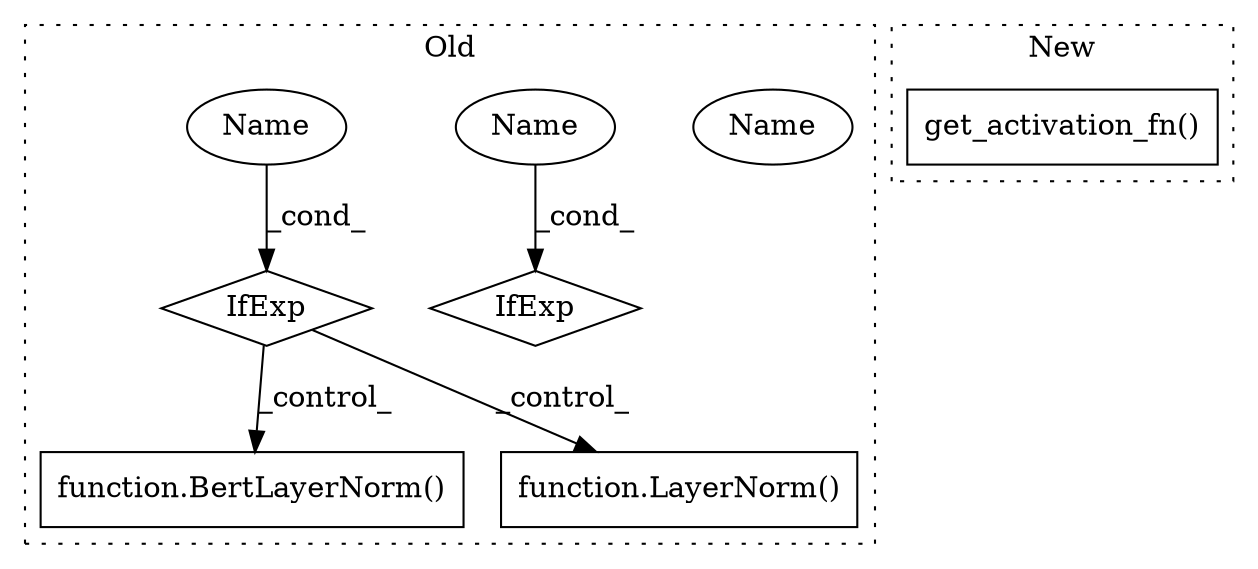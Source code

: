 digraph G {
subgraph cluster0 {
1 [label="IfExp" a="51" s="1910,1945" l="16,18" shape="diamond"];
3 [label="function.BertLayerNorm()" a="75" s="1877,1909" l="14,1" shape="box"];
4 [label="function.LayerNorm()" a="75" s="1963,1991" l="10,12" shape="box"];
5 [label="IfExp" a="51" s="2301,2336" l="16,18" shape="diamond"];
6 [label="Name" a="87" s="1926" l="19" shape="ellipse"];
7 [label="Name" a="87" s="2317" l="19" shape="ellipse"];
8 [label="Name" a="87" s="1926" l="19" shape="ellipse"];
label = "Old";
style="dotted";
}
subgraph cluster1 {
2 [label="get_activation_fn()" a="75" s="1239,1276" l="24,1" shape="box"];
label = "New";
style="dotted";
}
1 -> 4 [label="_control_"];
1 -> 3 [label="_control_"];
7 -> 5 [label="_cond_"];
8 -> 1 [label="_cond_"];
}